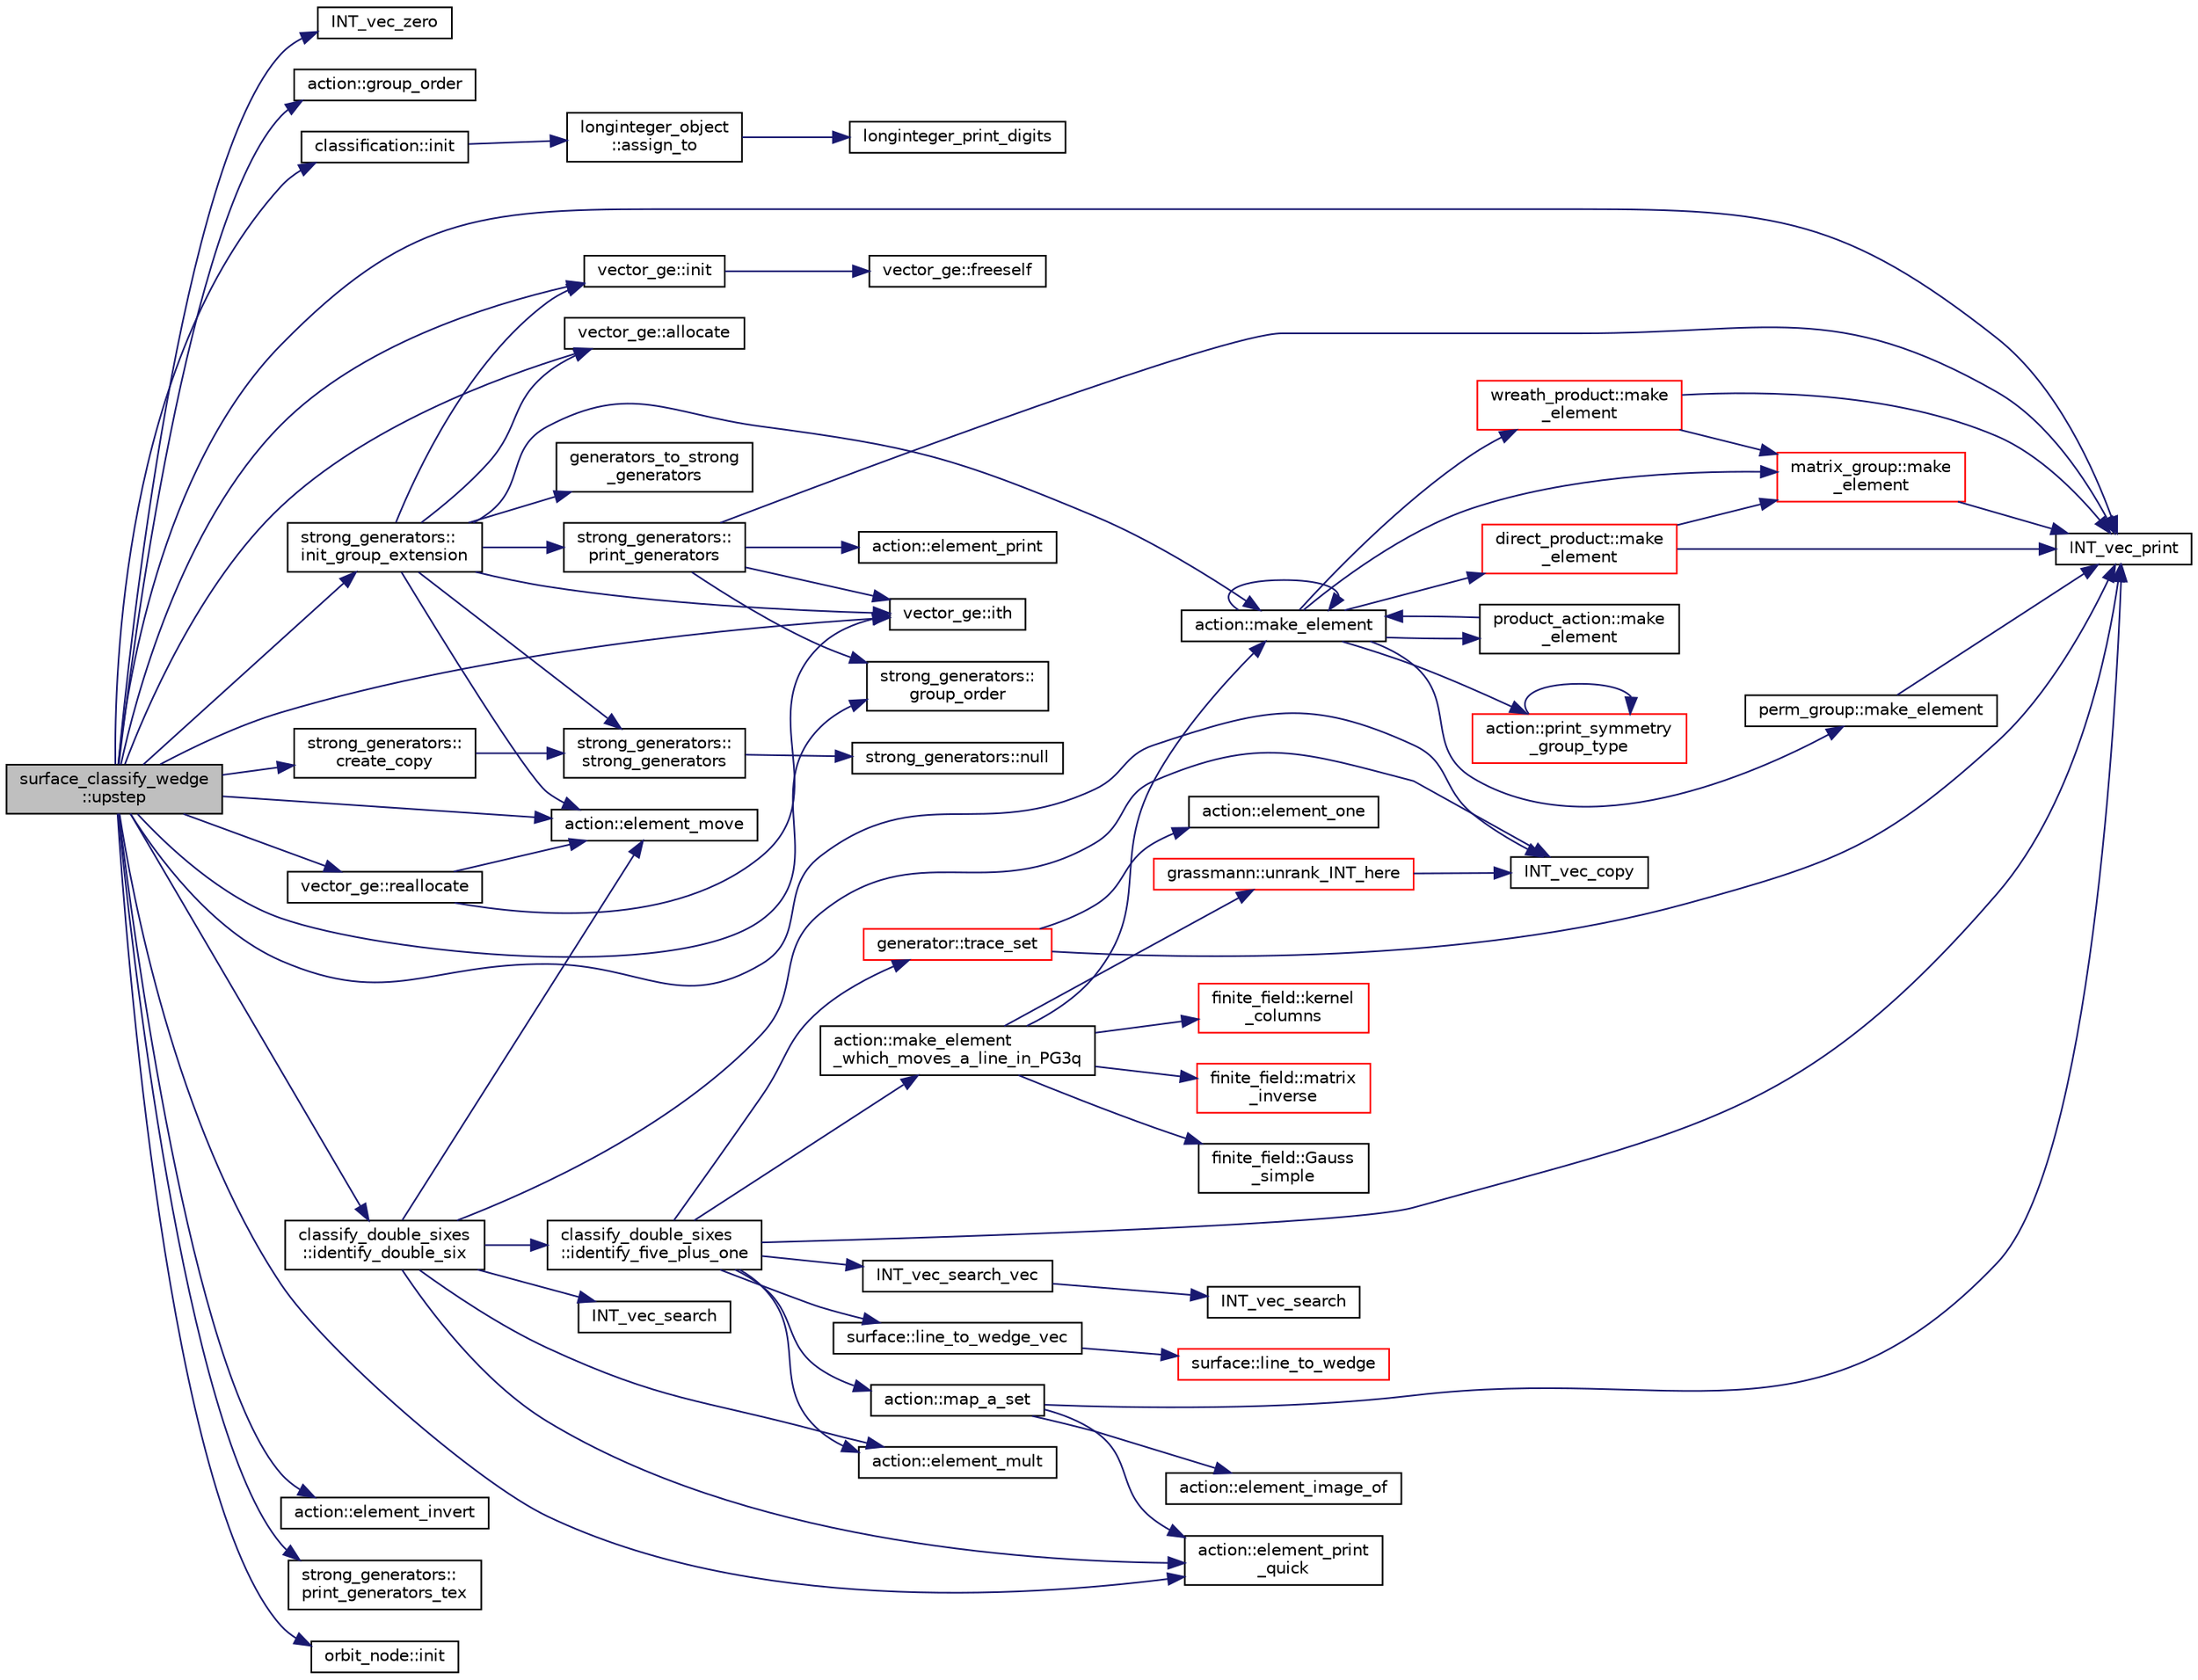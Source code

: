 digraph "surface_classify_wedge::upstep"
{
  edge [fontname="Helvetica",fontsize="10",labelfontname="Helvetica",labelfontsize="10"];
  node [fontname="Helvetica",fontsize="10",shape=record];
  rankdir="LR";
  Node2631 [label="surface_classify_wedge\l::upstep",height=0.2,width=0.4,color="black", fillcolor="grey75", style="filled", fontcolor="black"];
  Node2631 -> Node2632 [color="midnightblue",fontsize="10",style="solid",fontname="Helvetica"];
  Node2632 [label="INT_vec_zero",height=0.2,width=0.4,color="black", fillcolor="white", style="filled",URL="$df/dbf/sajeeb_8_c.html#aa8c9c7977203577026080f546fe4980f"];
  Node2631 -> Node2633 [color="midnightblue",fontsize="10",style="solid",fontname="Helvetica"];
  Node2633 [label="action::group_order",height=0.2,width=0.4,color="black", fillcolor="white", style="filled",URL="$d2/d86/classaction.html#ad1f69adb27041311d2e7be96e39388d4"];
  Node2631 -> Node2634 [color="midnightblue",fontsize="10",style="solid",fontname="Helvetica"];
  Node2634 [label="classification::init",height=0.2,width=0.4,color="black", fillcolor="white", style="filled",URL="$d0/dff/classclassification.html#ac299170ae2796ee29a2a509ec0641125"];
  Node2634 -> Node2635 [color="midnightblue",fontsize="10",style="solid",fontname="Helvetica"];
  Node2635 [label="longinteger_object\l::assign_to",height=0.2,width=0.4,color="black", fillcolor="white", style="filled",URL="$dd/d7e/classlonginteger__object.html#a891b9d0947bfce181245ab5cffe9482a"];
  Node2635 -> Node2636 [color="midnightblue",fontsize="10",style="solid",fontname="Helvetica"];
  Node2636 [label="longinteger_print_digits",height=0.2,width=0.4,color="black", fillcolor="white", style="filled",URL="$de/dc5/algebra__and__number__theory_8h.html#ac2bac7b12f5b6440b8dad275cd7a157d"];
  Node2631 -> Node2637 [color="midnightblue",fontsize="10",style="solid",fontname="Helvetica"];
  Node2637 [label="INT_vec_copy",height=0.2,width=0.4,color="black", fillcolor="white", style="filled",URL="$df/dbf/sajeeb_8_c.html#ac2d875e27e009af6ec04d17254d11075"];
  Node2631 -> Node2638 [color="midnightblue",fontsize="10",style="solid",fontname="Helvetica"];
  Node2638 [label="vector_ge::init",height=0.2,width=0.4,color="black", fillcolor="white", style="filled",URL="$d4/d6e/classvector__ge.html#afe1d6befd1f1501e6be34afbaa9d30a8"];
  Node2638 -> Node2639 [color="midnightblue",fontsize="10",style="solid",fontname="Helvetica"];
  Node2639 [label="vector_ge::freeself",height=0.2,width=0.4,color="black", fillcolor="white", style="filled",URL="$d4/d6e/classvector__ge.html#aa002e4b715cc73a9b8b367d29700b452"];
  Node2631 -> Node2640 [color="midnightblue",fontsize="10",style="solid",fontname="Helvetica"];
  Node2640 [label="vector_ge::allocate",height=0.2,width=0.4,color="black", fillcolor="white", style="filled",URL="$d4/d6e/classvector__ge.html#a35b062a9201b30f0a87bf87702d243ae"];
  Node2631 -> Node2641 [color="midnightblue",fontsize="10",style="solid",fontname="Helvetica"];
  Node2641 [label="INT_vec_print",height=0.2,width=0.4,color="black", fillcolor="white", style="filled",URL="$df/dbf/sajeeb_8_c.html#a79a5901af0b47dd0d694109543c027fe"];
  Node2631 -> Node2642 [color="midnightblue",fontsize="10",style="solid",fontname="Helvetica"];
  Node2642 [label="strong_generators::\lcreate_copy",height=0.2,width=0.4,color="black", fillcolor="white", style="filled",URL="$dc/d09/classstrong__generators.html#ae8c60a4267aedfe7ba379fb939bd9853"];
  Node2642 -> Node2643 [color="midnightblue",fontsize="10",style="solid",fontname="Helvetica"];
  Node2643 [label="strong_generators::\lstrong_generators",height=0.2,width=0.4,color="black", fillcolor="white", style="filled",URL="$dc/d09/classstrong__generators.html#a21fe01627384464cd600bd858acb6c40"];
  Node2643 -> Node2644 [color="midnightblue",fontsize="10",style="solid",fontname="Helvetica"];
  Node2644 [label="strong_generators::null",height=0.2,width=0.4,color="black", fillcolor="white", style="filled",URL="$dc/d09/classstrong__generators.html#a6c749e2b2e07381b291f76a3841334f0"];
  Node2631 -> Node2645 [color="midnightblue",fontsize="10",style="solid",fontname="Helvetica"];
  Node2645 [label="classify_double_sixes\l::identify_double_six",height=0.2,width=0.4,color="black", fillcolor="white", style="filled",URL="$dd/d23/classclassify__double__sixes.html#a2f207ab7c9032711e982d16ff3ff753f"];
  Node2645 -> Node2637 [color="midnightblue",fontsize="10",style="solid",fontname="Helvetica"];
  Node2645 -> Node2646 [color="midnightblue",fontsize="10",style="solid",fontname="Helvetica"];
  Node2646 [label="classify_double_sixes\l::identify_five_plus_one",height=0.2,width=0.4,color="black", fillcolor="white", style="filled",URL="$dd/d23/classclassify__double__sixes.html#aa78728c03ff9c37c26413c3d1ebac85a"];
  Node2646 -> Node2647 [color="midnightblue",fontsize="10",style="solid",fontname="Helvetica"];
  Node2647 [label="surface::line_to_wedge_vec",height=0.2,width=0.4,color="black", fillcolor="white", style="filled",URL="$d5/d88/classsurface.html#a994181d5df6a966940ad798411f21fe8"];
  Node2647 -> Node2648 [color="midnightblue",fontsize="10",style="solid",fontname="Helvetica"];
  Node2648 [label="surface::line_to_wedge",height=0.2,width=0.4,color="red", fillcolor="white", style="filled",URL="$d5/d88/classsurface.html#aea15853e991bf9a363abf647f8bcb70c"];
  Node2646 -> Node2677 [color="midnightblue",fontsize="10",style="solid",fontname="Helvetica"];
  Node2677 [label="action::make_element\l_which_moves_a_line_in_PG3q",height=0.2,width=0.4,color="black", fillcolor="white", style="filled",URL="$d2/d86/classaction.html#a926b90c3aafacbf77ffd99d50a8408cb"];
  Node2677 -> Node2678 [color="midnightblue",fontsize="10",style="solid",fontname="Helvetica"];
  Node2678 [label="grassmann::unrank_INT_here",height=0.2,width=0.4,color="red", fillcolor="white", style="filled",URL="$df/d02/classgrassmann.html#aa51bb30ed0feb7ad87d500b76e0b3cbe"];
  Node2678 -> Node2637 [color="midnightblue",fontsize="10",style="solid",fontname="Helvetica"];
  Node2677 -> Node2684 [color="midnightblue",fontsize="10",style="solid",fontname="Helvetica"];
  Node2684 [label="finite_field::Gauss\l_simple",height=0.2,width=0.4,color="black", fillcolor="white", style="filled",URL="$df/d5a/classfinite__field.html#aba4950590e24a1ce323f292cf47b3307"];
  Node2677 -> Node2685 [color="midnightblue",fontsize="10",style="solid",fontname="Helvetica"];
  Node2685 [label="finite_field::kernel\l_columns",height=0.2,width=0.4,color="red", fillcolor="white", style="filled",URL="$df/d5a/classfinite__field.html#a7b9e23e527f3d581cc6d23ff0255d033"];
  Node2677 -> Node2686 [color="midnightblue",fontsize="10",style="solid",fontname="Helvetica"];
  Node2686 [label="finite_field::matrix\l_inverse",height=0.2,width=0.4,color="red", fillcolor="white", style="filled",URL="$df/d5a/classfinite__field.html#a3ef088739ceac47367f4b328697726a5"];
  Node2677 -> Node2691 [color="midnightblue",fontsize="10",style="solid",fontname="Helvetica"];
  Node2691 [label="action::make_element",height=0.2,width=0.4,color="black", fillcolor="white", style="filled",URL="$d2/d86/classaction.html#a920fa2a27583fb60bae10e7b282cdd1d"];
  Node2691 -> Node2692 [color="midnightblue",fontsize="10",style="solid",fontname="Helvetica"];
  Node2692 [label="product_action::make\l_element",height=0.2,width=0.4,color="black", fillcolor="white", style="filled",URL="$d8/d74/classproduct__action.html#a1d16f9f3a4be7b3ed6ce0825612a3cd8"];
  Node2692 -> Node2691 [color="midnightblue",fontsize="10",style="solid",fontname="Helvetica"];
  Node2691 -> Node2691 [color="midnightblue",fontsize="10",style="solid",fontname="Helvetica"];
  Node2691 -> Node2693 [color="midnightblue",fontsize="10",style="solid",fontname="Helvetica"];
  Node2693 [label="matrix_group::make\l_element",height=0.2,width=0.4,color="red", fillcolor="white", style="filled",URL="$d3/ded/classmatrix__group.html#adf67c0031ec58afbbc545e65a1cf6845"];
  Node2693 -> Node2641 [color="midnightblue",fontsize="10",style="solid",fontname="Helvetica"];
  Node2691 -> Node2710 [color="midnightblue",fontsize="10",style="solid",fontname="Helvetica"];
  Node2710 [label="wreath_product::make\l_element",height=0.2,width=0.4,color="red", fillcolor="white", style="filled",URL="$d8/dfa/classwreath__product.html#ac47838a579877034b1d2b4cd897625c1"];
  Node2710 -> Node2641 [color="midnightblue",fontsize="10",style="solid",fontname="Helvetica"];
  Node2710 -> Node2693 [color="midnightblue",fontsize="10",style="solid",fontname="Helvetica"];
  Node2691 -> Node2713 [color="midnightblue",fontsize="10",style="solid",fontname="Helvetica"];
  Node2713 [label="direct_product::make\l_element",height=0.2,width=0.4,color="red", fillcolor="white", style="filled",URL="$dc/daf/classdirect__product.html#a776efa4be66f9b0481d1f012a14c9dde"];
  Node2713 -> Node2641 [color="midnightblue",fontsize="10",style="solid",fontname="Helvetica"];
  Node2713 -> Node2693 [color="midnightblue",fontsize="10",style="solid",fontname="Helvetica"];
  Node2691 -> Node2716 [color="midnightblue",fontsize="10",style="solid",fontname="Helvetica"];
  Node2716 [label="perm_group::make_element",height=0.2,width=0.4,color="black", fillcolor="white", style="filled",URL="$df/d0a/classperm__group.html#a52c1c9e55966809c1e30aad80df87774"];
  Node2716 -> Node2641 [color="midnightblue",fontsize="10",style="solid",fontname="Helvetica"];
  Node2691 -> Node2717 [color="midnightblue",fontsize="10",style="solid",fontname="Helvetica"];
  Node2717 [label="action::print_symmetry\l_group_type",height=0.2,width=0.4,color="red", fillcolor="white", style="filled",URL="$d2/d86/classaction.html#aed811766c7e64fe2c853df8b0b67aa6e"];
  Node2717 -> Node2717 [color="midnightblue",fontsize="10",style="solid",fontname="Helvetica"];
  Node2646 -> Node2719 [color="midnightblue",fontsize="10",style="solid",fontname="Helvetica"];
  Node2719 [label="action::map_a_set",height=0.2,width=0.4,color="black", fillcolor="white", style="filled",URL="$d2/d86/classaction.html#a600e542e5aeca2a46f18110e027947e0"];
  Node2719 -> Node2720 [color="midnightblue",fontsize="10",style="solid",fontname="Helvetica"];
  Node2720 [label="action::element_print\l_quick",height=0.2,width=0.4,color="black", fillcolor="white", style="filled",URL="$d2/d86/classaction.html#a4844680cf6750396f76494a28655265b"];
  Node2719 -> Node2641 [color="midnightblue",fontsize="10",style="solid",fontname="Helvetica"];
  Node2719 -> Node2721 [color="midnightblue",fontsize="10",style="solid",fontname="Helvetica"];
  Node2721 [label="action::element_image_of",height=0.2,width=0.4,color="black", fillcolor="white", style="filled",URL="$d2/d86/classaction.html#ae09559d4537a048fc860f8a74a31393d"];
  Node2646 -> Node2722 [color="midnightblue",fontsize="10",style="solid",fontname="Helvetica"];
  Node2722 [label="INT_vec_search_vec",height=0.2,width=0.4,color="black", fillcolor="white", style="filled",URL="$d5/de2/foundations_2data__structures_2data__structures_8h.html#a5359bd2dbac8e1ab54a374c6ed85f69b"];
  Node2722 -> Node2723 [color="midnightblue",fontsize="10",style="solid",fontname="Helvetica"];
  Node2723 [label="INT_vec_search",height=0.2,width=0.4,color="black", fillcolor="white", style="filled",URL="$d4/dd7/sorting_8_c.html#ad103ef2316a1f671bdb68fd9cd9ba945"];
  Node2646 -> Node2641 [color="midnightblue",fontsize="10",style="solid",fontname="Helvetica"];
  Node2646 -> Node2724 [color="midnightblue",fontsize="10",style="solid",fontname="Helvetica"];
  Node2724 [label="generator::trace_set",height=0.2,width=0.4,color="red", fillcolor="white", style="filled",URL="$d7/d73/classgenerator.html#ae34b55cbb999d9b2aa9dacc8748de0b2"];
  Node2724 -> Node2641 [color="midnightblue",fontsize="10",style="solid",fontname="Helvetica"];
  Node2724 -> Node2725 [color="midnightblue",fontsize="10",style="solid",fontname="Helvetica"];
  Node2725 [label="action::element_one",height=0.2,width=0.4,color="black", fillcolor="white", style="filled",URL="$d2/d86/classaction.html#a780a105daf04d6d1fe7e2f63b3c88e3b"];
  Node2646 -> Node2742 [color="midnightblue",fontsize="10",style="solid",fontname="Helvetica"];
  Node2742 [label="action::element_mult",height=0.2,width=0.4,color="black", fillcolor="white", style="filled",URL="$d2/d86/classaction.html#ae9e36b2cae1f0f7bd7144097fa9a34b3"];
  Node2645 -> Node2720 [color="midnightblue",fontsize="10",style="solid",fontname="Helvetica"];
  Node2645 -> Node2755 [color="midnightblue",fontsize="10",style="solid",fontname="Helvetica"];
  Node2755 [label="INT_vec_search",height=0.2,width=0.4,color="black", fillcolor="white", style="filled",URL="$d5/de2/foundations_2data__structures_2data__structures_8h.html#ad103ef2316a1f671bdb68fd9cd9ba945"];
  Node2645 -> Node2742 [color="midnightblue",fontsize="10",style="solid",fontname="Helvetica"];
  Node2645 -> Node2740 [color="midnightblue",fontsize="10",style="solid",fontname="Helvetica"];
  Node2740 [label="action::element_move",height=0.2,width=0.4,color="black", fillcolor="white", style="filled",URL="$d2/d86/classaction.html#a550947491bbb534d3d7951f50198a874"];
  Node2631 -> Node2720 [color="midnightblue",fontsize="10",style="solid",fontname="Helvetica"];
  Node2631 -> Node2740 [color="midnightblue",fontsize="10",style="solid",fontname="Helvetica"];
  Node2631 -> Node2739 [color="midnightblue",fontsize="10",style="solid",fontname="Helvetica"];
  Node2739 [label="vector_ge::ith",height=0.2,width=0.4,color="black", fillcolor="white", style="filled",URL="$d4/d6e/classvector__ge.html#a1ff002e8b746a9beb119d57dcd4a15ff"];
  Node2631 -> Node2756 [color="midnightblue",fontsize="10",style="solid",fontname="Helvetica"];
  Node2756 [label="action::element_invert",height=0.2,width=0.4,color="black", fillcolor="white", style="filled",URL="$d2/d86/classaction.html#aa4bd01e338497714586636751fcef436"];
  Node2631 -> Node2757 [color="midnightblue",fontsize="10",style="solid",fontname="Helvetica"];
  Node2757 [label="vector_ge::reallocate",height=0.2,width=0.4,color="black", fillcolor="white", style="filled",URL="$d4/d6e/classvector__ge.html#ab19fc29d1eaeca0daa2dd397819a701f"];
  Node2757 -> Node2739 [color="midnightblue",fontsize="10",style="solid",fontname="Helvetica"];
  Node2757 -> Node2740 [color="midnightblue",fontsize="10",style="solid",fontname="Helvetica"];
  Node2631 -> Node2758 [color="midnightblue",fontsize="10",style="solid",fontname="Helvetica"];
  Node2758 [label="strong_generators::\linit_group_extension",height=0.2,width=0.4,color="black", fillcolor="white", style="filled",URL="$dc/d09/classstrong__generators.html#a5e889497cab5e9c522c8c4610ebb8328"];
  Node2758 -> Node2638 [color="midnightblue",fontsize="10",style="solid",fontname="Helvetica"];
  Node2758 -> Node2640 [color="midnightblue",fontsize="10",style="solid",fontname="Helvetica"];
  Node2758 -> Node2740 [color="midnightblue",fontsize="10",style="solid",fontname="Helvetica"];
  Node2758 -> Node2739 [color="midnightblue",fontsize="10",style="solid",fontname="Helvetica"];
  Node2758 -> Node2691 [color="midnightblue",fontsize="10",style="solid",fontname="Helvetica"];
  Node2758 -> Node2643 [color="midnightblue",fontsize="10",style="solid",fontname="Helvetica"];
  Node2758 -> Node2759 [color="midnightblue",fontsize="10",style="solid",fontname="Helvetica"];
  Node2759 [label="generators_to_strong\l_generators",height=0.2,width=0.4,color="black", fillcolor="white", style="filled",URL="$d5/d90/action__global_8_c.html#aaa17f24fdab7065fbb11a06c513a4562"];
  Node2758 -> Node2760 [color="midnightblue",fontsize="10",style="solid",fontname="Helvetica"];
  Node2760 [label="strong_generators::\lprint_generators",height=0.2,width=0.4,color="black", fillcolor="white", style="filled",URL="$dc/d09/classstrong__generators.html#adccd259b435afd96d89cd664daa6c897"];
  Node2760 -> Node2761 [color="midnightblue",fontsize="10",style="solid",fontname="Helvetica"];
  Node2761 [label="strong_generators::\lgroup_order",height=0.2,width=0.4,color="black", fillcolor="white", style="filled",URL="$dc/d09/classstrong__generators.html#a91f453c2bfd6502b96f4b4eed16beb20"];
  Node2760 -> Node2641 [color="midnightblue",fontsize="10",style="solid",fontname="Helvetica"];
  Node2760 -> Node2762 [color="midnightblue",fontsize="10",style="solid",fontname="Helvetica"];
  Node2762 [label="action::element_print",height=0.2,width=0.4,color="black", fillcolor="white", style="filled",URL="$d2/d86/classaction.html#ae38c3ef3c1125213733d63c6fc3c40cd"];
  Node2760 -> Node2739 [color="midnightblue",fontsize="10",style="solid",fontname="Helvetica"];
  Node2631 -> Node2761 [color="midnightblue",fontsize="10",style="solid",fontname="Helvetica"];
  Node2631 -> Node2763 [color="midnightblue",fontsize="10",style="solid",fontname="Helvetica"];
  Node2763 [label="strong_generators::\lprint_generators_tex",height=0.2,width=0.4,color="black", fillcolor="white", style="filled",URL="$dc/d09/classstrong__generators.html#a5ec5e1048119097985c01a56f427d873"];
  Node2631 -> Node2764 [color="midnightblue",fontsize="10",style="solid",fontname="Helvetica"];
  Node2764 [label="orbit_node::init",height=0.2,width=0.4,color="black", fillcolor="white", style="filled",URL="$de/df0/classorbit__node.html#a9ebab01e3e2190f89c8c513e8de94487"];
}
